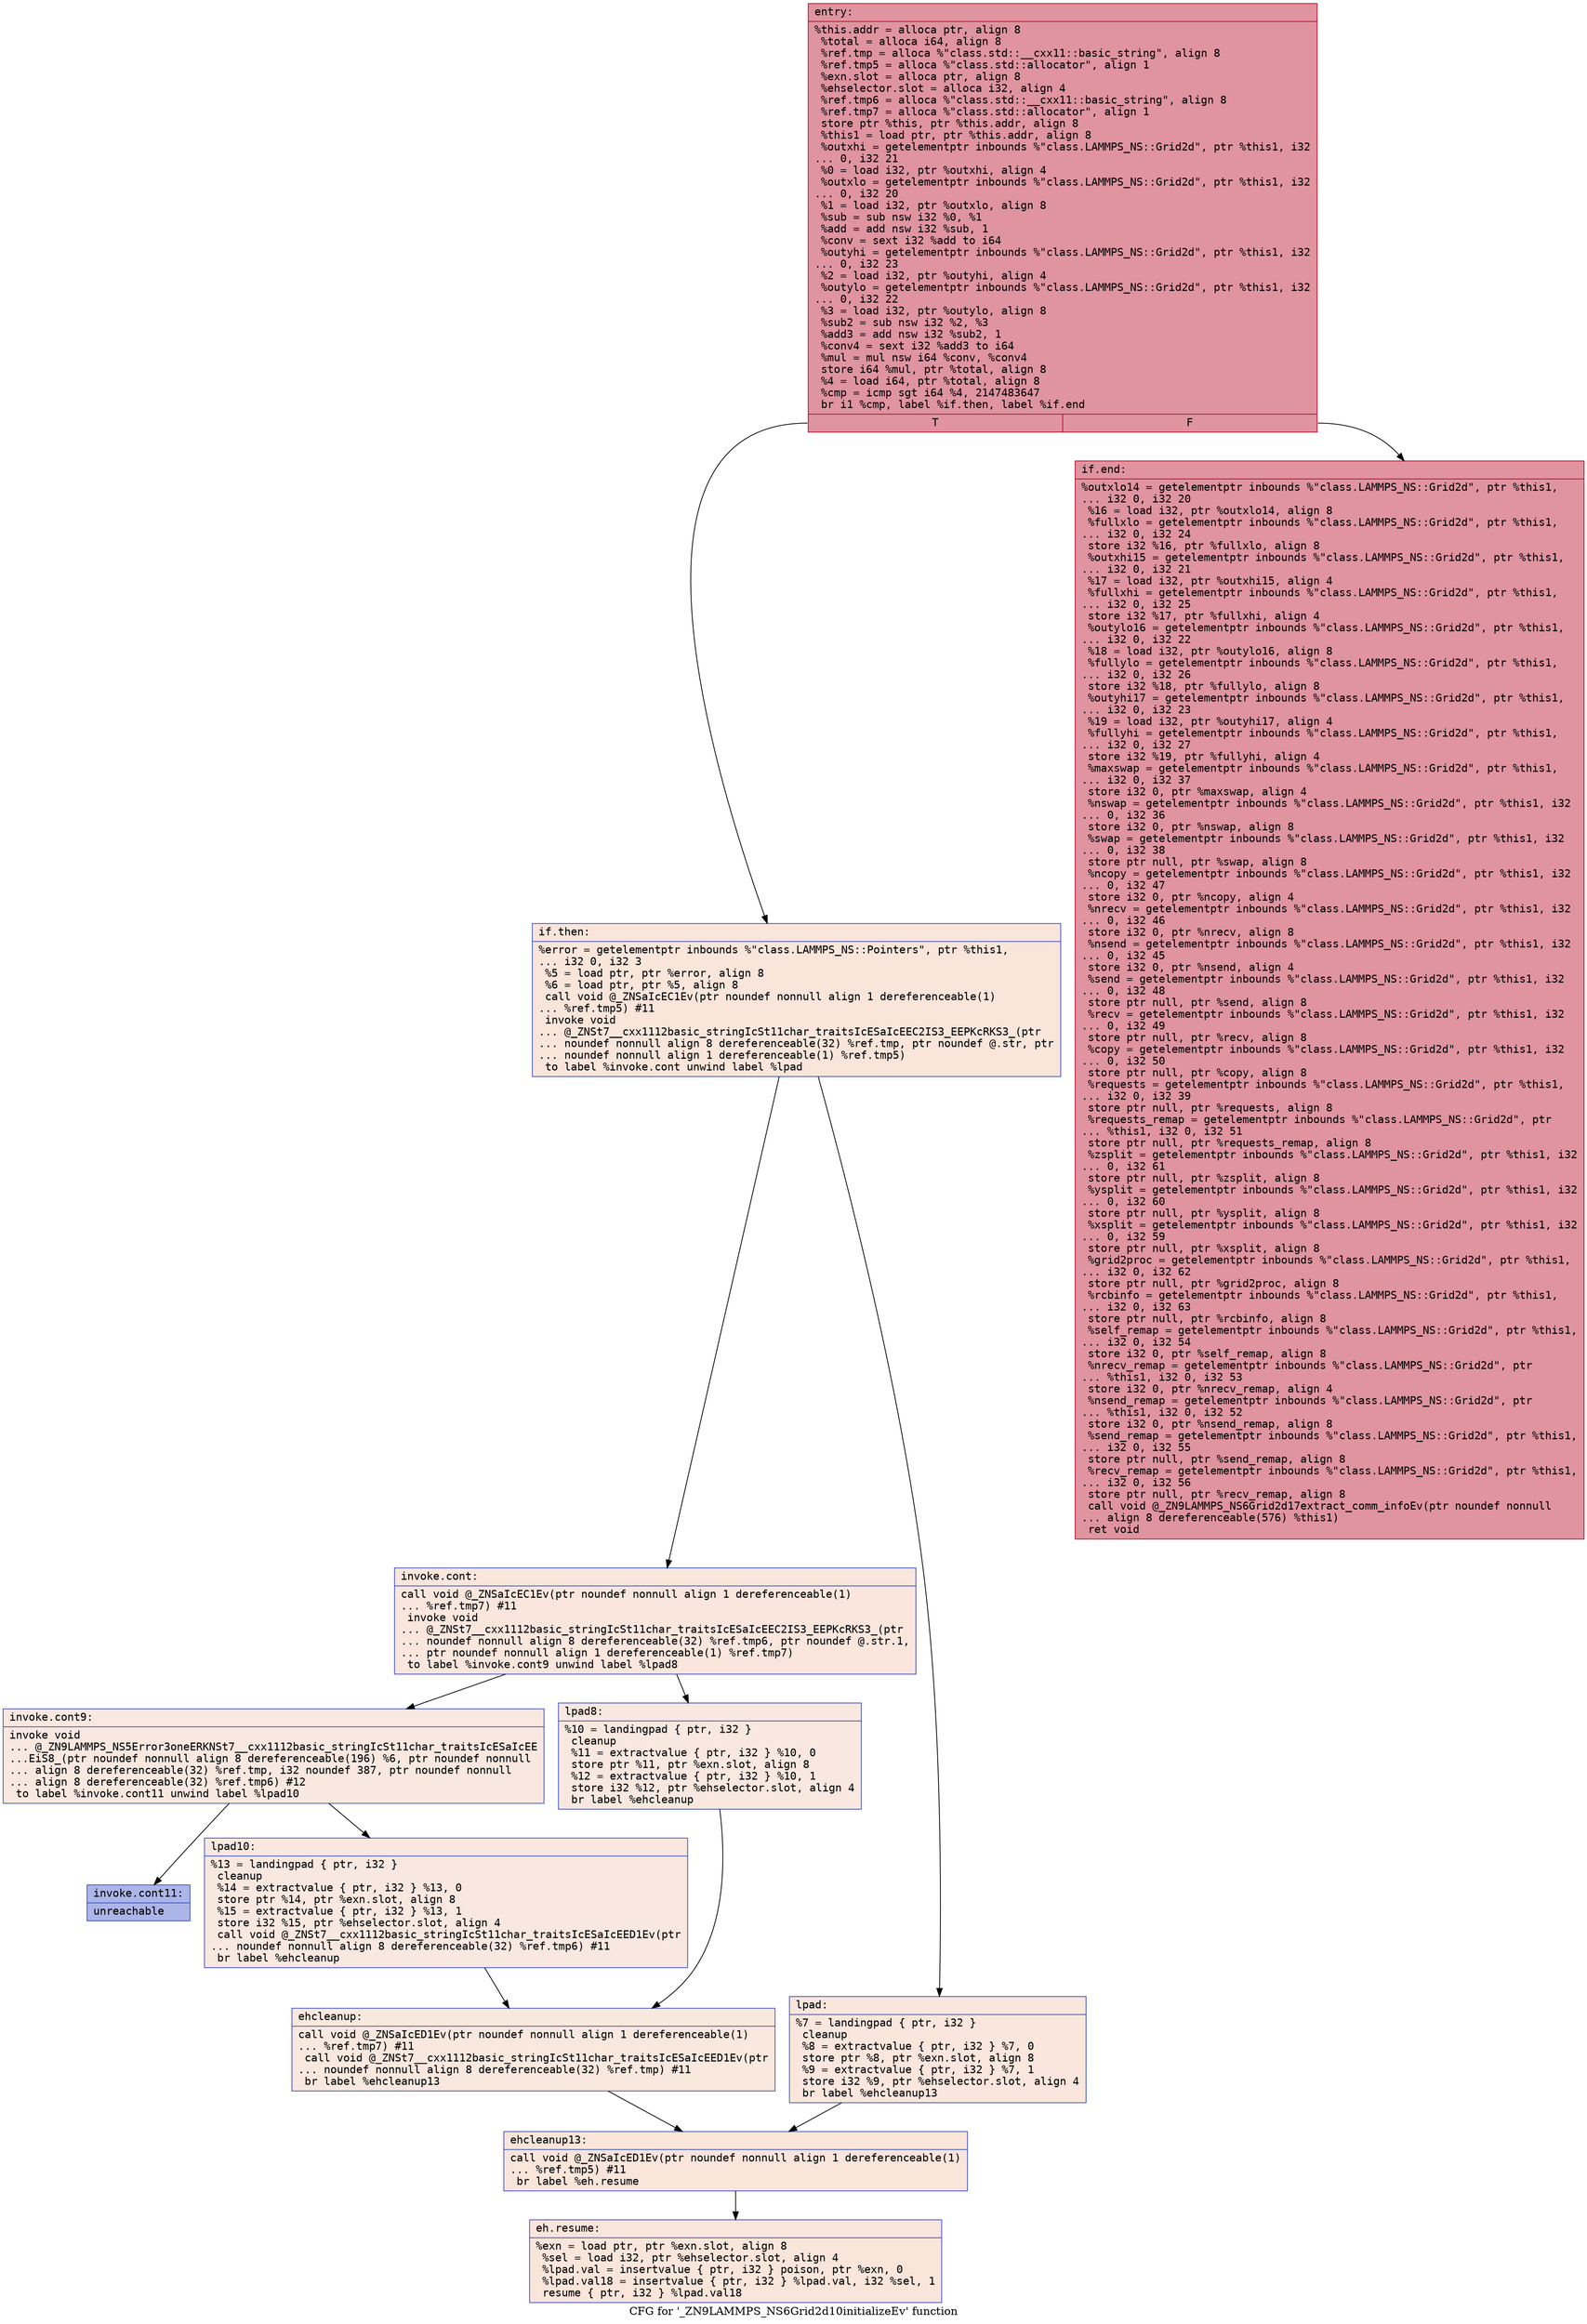 digraph "CFG for '_ZN9LAMMPS_NS6Grid2d10initializeEv' function" {
	label="CFG for '_ZN9LAMMPS_NS6Grid2d10initializeEv' function";

	Node0x560f90d8b530 [shape=record,color="#b70d28ff", style=filled, fillcolor="#b70d2870" fontname="Courier",label="{entry:\l|  %this.addr = alloca ptr, align 8\l  %total = alloca i64, align 8\l  %ref.tmp = alloca %\"class.std::__cxx11::basic_string\", align 8\l  %ref.tmp5 = alloca %\"class.std::allocator\", align 1\l  %exn.slot = alloca ptr, align 8\l  %ehselector.slot = alloca i32, align 4\l  %ref.tmp6 = alloca %\"class.std::__cxx11::basic_string\", align 8\l  %ref.tmp7 = alloca %\"class.std::allocator\", align 1\l  store ptr %this, ptr %this.addr, align 8\l  %this1 = load ptr, ptr %this.addr, align 8\l  %outxhi = getelementptr inbounds %\"class.LAMMPS_NS::Grid2d\", ptr %this1, i32\l... 0, i32 21\l  %0 = load i32, ptr %outxhi, align 4\l  %outxlo = getelementptr inbounds %\"class.LAMMPS_NS::Grid2d\", ptr %this1, i32\l... 0, i32 20\l  %1 = load i32, ptr %outxlo, align 8\l  %sub = sub nsw i32 %0, %1\l  %add = add nsw i32 %sub, 1\l  %conv = sext i32 %add to i64\l  %outyhi = getelementptr inbounds %\"class.LAMMPS_NS::Grid2d\", ptr %this1, i32\l... 0, i32 23\l  %2 = load i32, ptr %outyhi, align 4\l  %outylo = getelementptr inbounds %\"class.LAMMPS_NS::Grid2d\", ptr %this1, i32\l... 0, i32 22\l  %3 = load i32, ptr %outylo, align 8\l  %sub2 = sub nsw i32 %2, %3\l  %add3 = add nsw i32 %sub2, 1\l  %conv4 = sext i32 %add3 to i64\l  %mul = mul nsw i64 %conv, %conv4\l  store i64 %mul, ptr %total, align 8\l  %4 = load i64, ptr %total, align 8\l  %cmp = icmp sgt i64 %4, 2147483647\l  br i1 %cmp, label %if.then, label %if.end\l|{<s0>T|<s1>F}}"];
	Node0x560f90d8b530:s0 -> Node0x560f90d8c8d0[tooltip="entry -> if.then\nProbability 0.00%" ];
	Node0x560f90d8b530:s1 -> Node0x560f90d8c940[tooltip="entry -> if.end\nProbability 100.00%" ];
	Node0x560f90d8c8d0 [shape=record,color="#3d50c3ff", style=filled, fillcolor="#f4c5ad70" fontname="Courier",label="{if.then:\l|  %error = getelementptr inbounds %\"class.LAMMPS_NS::Pointers\", ptr %this1,\l... i32 0, i32 3\l  %5 = load ptr, ptr %error, align 8\l  %6 = load ptr, ptr %5, align 8\l  call void @_ZNSaIcEC1Ev(ptr noundef nonnull align 1 dereferenceable(1)\l... %ref.tmp5) #11\l  invoke void\l... @_ZNSt7__cxx1112basic_stringIcSt11char_traitsIcESaIcEEC2IS3_EEPKcRKS3_(ptr\l... noundef nonnull align 8 dereferenceable(32) %ref.tmp, ptr noundef @.str, ptr\l... noundef nonnull align 1 dereferenceable(1) %ref.tmp5)\l          to label %invoke.cont unwind label %lpad\l}"];
	Node0x560f90d8c8d0 -> Node0x560f90d8d090[tooltip="if.then -> invoke.cont\nProbability 50.00%" ];
	Node0x560f90d8c8d0 -> Node0x560f90d8d170[tooltip="if.then -> lpad\nProbability 50.00%" ];
	Node0x560f90d8d090 [shape=record,color="#3d50c3ff", style=filled, fillcolor="#f3c7b170" fontname="Courier",label="{invoke.cont:\l|  call void @_ZNSaIcEC1Ev(ptr noundef nonnull align 1 dereferenceable(1)\l... %ref.tmp7) #11\l  invoke void\l... @_ZNSt7__cxx1112basic_stringIcSt11char_traitsIcESaIcEEC2IS3_EEPKcRKS3_(ptr\l... noundef nonnull align 8 dereferenceable(32) %ref.tmp6, ptr noundef @.str.1,\l... ptr noundef nonnull align 1 dereferenceable(1) %ref.tmp7)\l          to label %invoke.cont9 unwind label %lpad8\l}"];
	Node0x560f90d8d090 -> Node0x560f90d8d500[tooltip="invoke.cont -> invoke.cont9\nProbability 50.00%" ];
	Node0x560f90d8d090 -> Node0x560f90d8d550[tooltip="invoke.cont -> lpad8\nProbability 50.00%" ];
	Node0x560f90d8d500 [shape=record,color="#3d50c3ff", style=filled, fillcolor="#f1ccb870" fontname="Courier",label="{invoke.cont9:\l|  invoke void\l... @_ZN9LAMMPS_NS5Error3oneERKNSt7__cxx1112basic_stringIcSt11char_traitsIcESaIcEE\l...EiS8_(ptr noundef nonnull align 8 dereferenceable(196) %6, ptr noundef nonnull\l... align 8 dereferenceable(32) %ref.tmp, i32 noundef 387, ptr noundef nonnull\l... align 8 dereferenceable(32) %ref.tmp6) #12\l          to label %invoke.cont11 unwind label %lpad10\l}"];
	Node0x560f90d8d500 -> Node0x560f90d8d4b0[tooltip="invoke.cont9 -> invoke.cont11\nProbability 0.00%" ];
	Node0x560f90d8d500 -> Node0x560f90d8d8d0[tooltip="invoke.cont9 -> lpad10\nProbability 100.00%" ];
	Node0x560f90d8d4b0 [shape=record,color="#3d50c3ff", style=filled, fillcolor="#4358cb70" fontname="Courier",label="{invoke.cont11:\l|  unreachable\l}"];
	Node0x560f90d8d170 [shape=record,color="#3d50c3ff", style=filled, fillcolor="#f3c7b170" fontname="Courier",label="{lpad:\l|  %7 = landingpad \{ ptr, i32 \}\l          cleanup\l  %8 = extractvalue \{ ptr, i32 \} %7, 0\l  store ptr %8, ptr %exn.slot, align 8\l  %9 = extractvalue \{ ptr, i32 \} %7, 1\l  store i32 %9, ptr %ehselector.slot, align 4\l  br label %ehcleanup13\l}"];
	Node0x560f90d8d170 -> Node0x560f90d8df70[tooltip="lpad -> ehcleanup13\nProbability 100.00%" ];
	Node0x560f90d8d550 [shape=record,color="#3d50c3ff", style=filled, fillcolor="#f1ccb870" fontname="Courier",label="{lpad8:\l|  %10 = landingpad \{ ptr, i32 \}\l          cleanup\l  %11 = extractvalue \{ ptr, i32 \} %10, 0\l  store ptr %11, ptr %exn.slot, align 8\l  %12 = extractvalue \{ ptr, i32 \} %10, 1\l  store i32 %12, ptr %ehselector.slot, align 4\l  br label %ehcleanup\l}"];
	Node0x560f90d8d550 -> Node0x560f90d8e2c0[tooltip="lpad8 -> ehcleanup\nProbability 100.00%" ];
	Node0x560f90d8d8d0 [shape=record,color="#3d50c3ff", style=filled, fillcolor="#f1ccb870" fontname="Courier",label="{lpad10:\l|  %13 = landingpad \{ ptr, i32 \}\l          cleanup\l  %14 = extractvalue \{ ptr, i32 \} %13, 0\l  store ptr %14, ptr %exn.slot, align 8\l  %15 = extractvalue \{ ptr, i32 \} %13, 1\l  store i32 %15, ptr %ehselector.slot, align 4\l  call void @_ZNSt7__cxx1112basic_stringIcSt11char_traitsIcESaIcEED1Ev(ptr\l... noundef nonnull align 8 dereferenceable(32) %ref.tmp6) #11\l  br label %ehcleanup\l}"];
	Node0x560f90d8d8d0 -> Node0x560f90d8e2c0[tooltip="lpad10 -> ehcleanup\nProbability 100.00%" ];
	Node0x560f90d8e2c0 [shape=record,color="#3d50c3ff", style=filled, fillcolor="#f2cab570" fontname="Courier",label="{ehcleanup:\l|  call void @_ZNSaIcED1Ev(ptr noundef nonnull align 1 dereferenceable(1)\l... %ref.tmp7) #11\l  call void @_ZNSt7__cxx1112basic_stringIcSt11char_traitsIcESaIcEED1Ev(ptr\l... noundef nonnull align 8 dereferenceable(32) %ref.tmp) #11\l  br label %ehcleanup13\l}"];
	Node0x560f90d8e2c0 -> Node0x560f90d8df70[tooltip="ehcleanup -> ehcleanup13\nProbability 100.00%" ];
	Node0x560f90d8df70 [shape=record,color="#3d50c3ff", style=filled, fillcolor="#f4c5ad70" fontname="Courier",label="{ehcleanup13:\l|  call void @_ZNSaIcED1Ev(ptr noundef nonnull align 1 dereferenceable(1)\l... %ref.tmp5) #11\l  br label %eh.resume\l}"];
	Node0x560f90d8df70 -> Node0x560f90d8ed20[tooltip="ehcleanup13 -> eh.resume\nProbability 100.00%" ];
	Node0x560f90d8c940 [shape=record,color="#b70d28ff", style=filled, fillcolor="#b70d2870" fontname="Courier",label="{if.end:\l|  %outxlo14 = getelementptr inbounds %\"class.LAMMPS_NS::Grid2d\", ptr %this1,\l... i32 0, i32 20\l  %16 = load i32, ptr %outxlo14, align 8\l  %fullxlo = getelementptr inbounds %\"class.LAMMPS_NS::Grid2d\", ptr %this1,\l... i32 0, i32 24\l  store i32 %16, ptr %fullxlo, align 8\l  %outxhi15 = getelementptr inbounds %\"class.LAMMPS_NS::Grid2d\", ptr %this1,\l... i32 0, i32 21\l  %17 = load i32, ptr %outxhi15, align 4\l  %fullxhi = getelementptr inbounds %\"class.LAMMPS_NS::Grid2d\", ptr %this1,\l... i32 0, i32 25\l  store i32 %17, ptr %fullxhi, align 4\l  %outylo16 = getelementptr inbounds %\"class.LAMMPS_NS::Grid2d\", ptr %this1,\l... i32 0, i32 22\l  %18 = load i32, ptr %outylo16, align 8\l  %fullylo = getelementptr inbounds %\"class.LAMMPS_NS::Grid2d\", ptr %this1,\l... i32 0, i32 26\l  store i32 %18, ptr %fullylo, align 8\l  %outyhi17 = getelementptr inbounds %\"class.LAMMPS_NS::Grid2d\", ptr %this1,\l... i32 0, i32 23\l  %19 = load i32, ptr %outyhi17, align 4\l  %fullyhi = getelementptr inbounds %\"class.LAMMPS_NS::Grid2d\", ptr %this1,\l... i32 0, i32 27\l  store i32 %19, ptr %fullyhi, align 4\l  %maxswap = getelementptr inbounds %\"class.LAMMPS_NS::Grid2d\", ptr %this1,\l... i32 0, i32 37\l  store i32 0, ptr %maxswap, align 4\l  %nswap = getelementptr inbounds %\"class.LAMMPS_NS::Grid2d\", ptr %this1, i32\l... 0, i32 36\l  store i32 0, ptr %nswap, align 8\l  %swap = getelementptr inbounds %\"class.LAMMPS_NS::Grid2d\", ptr %this1, i32\l... 0, i32 38\l  store ptr null, ptr %swap, align 8\l  %ncopy = getelementptr inbounds %\"class.LAMMPS_NS::Grid2d\", ptr %this1, i32\l... 0, i32 47\l  store i32 0, ptr %ncopy, align 4\l  %nrecv = getelementptr inbounds %\"class.LAMMPS_NS::Grid2d\", ptr %this1, i32\l... 0, i32 46\l  store i32 0, ptr %nrecv, align 8\l  %nsend = getelementptr inbounds %\"class.LAMMPS_NS::Grid2d\", ptr %this1, i32\l... 0, i32 45\l  store i32 0, ptr %nsend, align 4\l  %send = getelementptr inbounds %\"class.LAMMPS_NS::Grid2d\", ptr %this1, i32\l... 0, i32 48\l  store ptr null, ptr %send, align 8\l  %recv = getelementptr inbounds %\"class.LAMMPS_NS::Grid2d\", ptr %this1, i32\l... 0, i32 49\l  store ptr null, ptr %recv, align 8\l  %copy = getelementptr inbounds %\"class.LAMMPS_NS::Grid2d\", ptr %this1, i32\l... 0, i32 50\l  store ptr null, ptr %copy, align 8\l  %requests = getelementptr inbounds %\"class.LAMMPS_NS::Grid2d\", ptr %this1,\l... i32 0, i32 39\l  store ptr null, ptr %requests, align 8\l  %requests_remap = getelementptr inbounds %\"class.LAMMPS_NS::Grid2d\", ptr\l... %this1, i32 0, i32 51\l  store ptr null, ptr %requests_remap, align 8\l  %zsplit = getelementptr inbounds %\"class.LAMMPS_NS::Grid2d\", ptr %this1, i32\l... 0, i32 61\l  store ptr null, ptr %zsplit, align 8\l  %ysplit = getelementptr inbounds %\"class.LAMMPS_NS::Grid2d\", ptr %this1, i32\l... 0, i32 60\l  store ptr null, ptr %ysplit, align 8\l  %xsplit = getelementptr inbounds %\"class.LAMMPS_NS::Grid2d\", ptr %this1, i32\l... 0, i32 59\l  store ptr null, ptr %xsplit, align 8\l  %grid2proc = getelementptr inbounds %\"class.LAMMPS_NS::Grid2d\", ptr %this1,\l... i32 0, i32 62\l  store ptr null, ptr %grid2proc, align 8\l  %rcbinfo = getelementptr inbounds %\"class.LAMMPS_NS::Grid2d\", ptr %this1,\l... i32 0, i32 63\l  store ptr null, ptr %rcbinfo, align 8\l  %self_remap = getelementptr inbounds %\"class.LAMMPS_NS::Grid2d\", ptr %this1,\l... i32 0, i32 54\l  store i32 0, ptr %self_remap, align 8\l  %nrecv_remap = getelementptr inbounds %\"class.LAMMPS_NS::Grid2d\", ptr\l... %this1, i32 0, i32 53\l  store i32 0, ptr %nrecv_remap, align 4\l  %nsend_remap = getelementptr inbounds %\"class.LAMMPS_NS::Grid2d\", ptr\l... %this1, i32 0, i32 52\l  store i32 0, ptr %nsend_remap, align 8\l  %send_remap = getelementptr inbounds %\"class.LAMMPS_NS::Grid2d\", ptr %this1,\l... i32 0, i32 55\l  store ptr null, ptr %send_remap, align 8\l  %recv_remap = getelementptr inbounds %\"class.LAMMPS_NS::Grid2d\", ptr %this1,\l... i32 0, i32 56\l  store ptr null, ptr %recv_remap, align 8\l  call void @_ZN9LAMMPS_NS6Grid2d17extract_comm_infoEv(ptr noundef nonnull\l... align 8 dereferenceable(576) %this1)\l  ret void\l}"];
	Node0x560f90d8ed20 [shape=record,color="#3d50c3ff", style=filled, fillcolor="#f4c5ad70" fontname="Courier",label="{eh.resume:\l|  %exn = load ptr, ptr %exn.slot, align 8\l  %sel = load i32, ptr %ehselector.slot, align 4\l  %lpad.val = insertvalue \{ ptr, i32 \} poison, ptr %exn, 0\l  %lpad.val18 = insertvalue \{ ptr, i32 \} %lpad.val, i32 %sel, 1\l  resume \{ ptr, i32 \} %lpad.val18\l}"];
}
